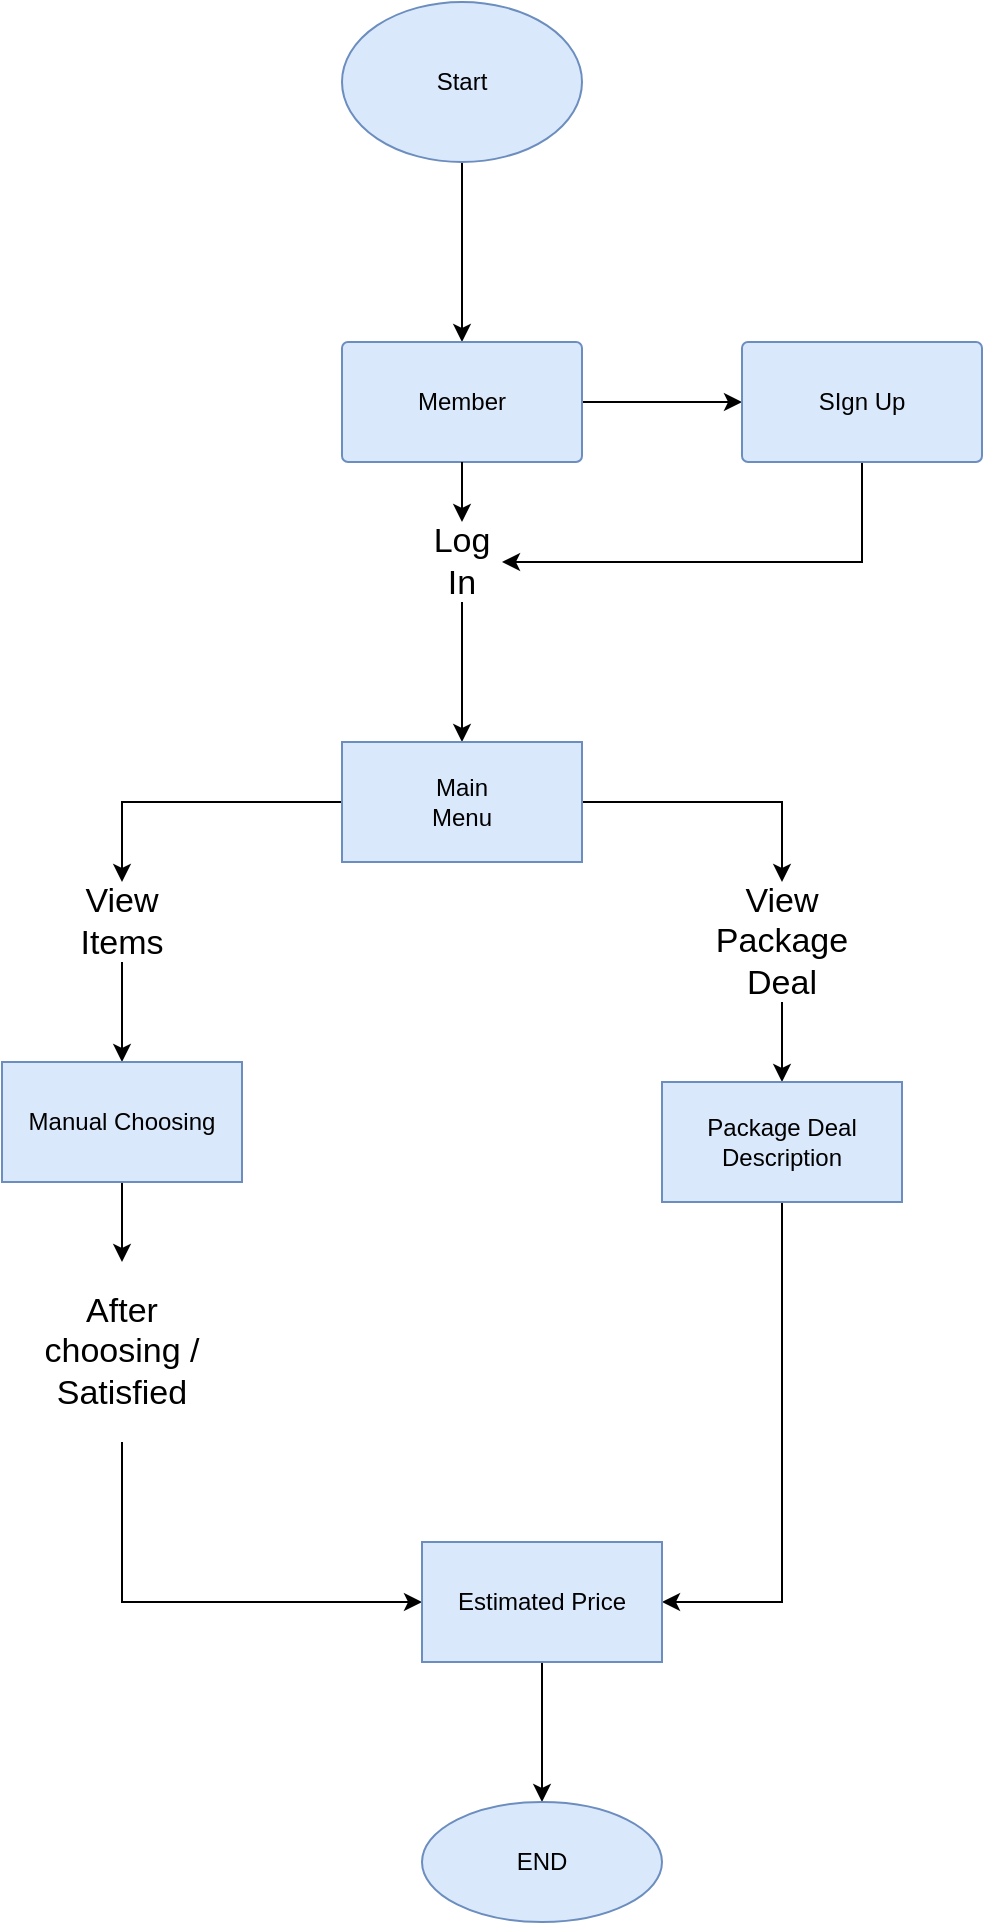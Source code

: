 <mxfile version="13.9.8" type="github">
  <diagram id="oNgz08ZcAJrUu3xDF3t5" name="Page-1">
    <mxGraphModel dx="1802" dy="958" grid="1" gridSize="10" guides="1" tooltips="1" connect="1" arrows="1" fold="1" page="1" pageScale="1" pageWidth="827" pageHeight="1169" math="0" shadow="0">
      <root>
        <mxCell id="0" />
        <mxCell id="1" parent="0" />
        <mxCell id="gRKgHPdodO3kNjb9iB4v-11" value="" style="edgeStyle=orthogonalEdgeStyle;rounded=0;orthogonalLoop=1;jettySize=auto;html=1;" edge="1" parent="1" source="gRKgHPdodO3kNjb9iB4v-3" target="gRKgHPdodO3kNjb9iB4v-10">
          <mxGeometry relative="1" as="geometry" />
        </mxCell>
        <mxCell id="gRKgHPdodO3kNjb9iB4v-3" value="" style="ellipse;whiteSpace=wrap;html=1;rounded=1;strokeColor=#6c8ebf;fillColor=#dae8fc;" vertex="1" parent="1">
          <mxGeometry x="340" y="10" width="120" height="80" as="geometry" />
        </mxCell>
        <mxCell id="gRKgHPdodO3kNjb9iB4v-5" value="Start" style="text;html=1;strokeColor=none;fillColor=none;align=center;verticalAlign=middle;whiteSpace=wrap;rounded=0;" vertex="1" parent="1">
          <mxGeometry x="380" y="40" width="40" height="20" as="geometry" />
        </mxCell>
        <mxCell id="gRKgHPdodO3kNjb9iB4v-22" value="" style="edgeStyle=orthogonalEdgeStyle;rounded=0;orthogonalLoop=1;jettySize=auto;html=1;" edge="1" parent="1" source="gRKgHPdodO3kNjb9iB4v-10" target="gRKgHPdodO3kNjb9iB4v-21">
          <mxGeometry relative="1" as="geometry" />
        </mxCell>
        <mxCell id="gRKgHPdodO3kNjb9iB4v-10" value="" style="whiteSpace=wrap;html=1;rounded=1;strokeColor=#6c8ebf;fillColor=#dae8fc;arcSize=5;" vertex="1" parent="1">
          <mxGeometry x="340" y="180" width="120" height="60" as="geometry" />
        </mxCell>
        <mxCell id="gRKgHPdodO3kNjb9iB4v-12" value="Member" style="text;html=1;strokeColor=none;fillColor=none;align=center;verticalAlign=middle;whiteSpace=wrap;rounded=0;" vertex="1" parent="1">
          <mxGeometry x="380" y="200" width="40" height="20" as="geometry" />
        </mxCell>
        <mxCell id="gRKgHPdodO3kNjb9iB4v-19" value="" style="edgeStyle=orthogonalEdgeStyle;rounded=0;orthogonalLoop=1;jettySize=auto;html=1;" edge="1" parent="1" source="gRKgHPdodO3kNjb9iB4v-15" target="gRKgHPdodO3kNjb9iB4v-18">
          <mxGeometry relative="1" as="geometry" />
        </mxCell>
        <mxCell id="gRKgHPdodO3kNjb9iB4v-15" value="&lt;font style=&quot;font-size: 17px&quot;&gt;Log In&lt;/font&gt;" style="text;html=1;strokeColor=none;fillColor=none;align=center;verticalAlign=middle;whiteSpace=wrap;rounded=0;" vertex="1" parent="1">
          <mxGeometry x="380" y="270" width="40" height="40" as="geometry" />
        </mxCell>
        <mxCell id="gRKgHPdodO3kNjb9iB4v-16" value="" style="edgeStyle=orthogonalEdgeStyle;rounded=0;orthogonalLoop=1;jettySize=auto;html=1;" edge="1" parent="1" source="gRKgHPdodO3kNjb9iB4v-10" target="gRKgHPdodO3kNjb9iB4v-15">
          <mxGeometry relative="1" as="geometry">
            <mxPoint x="400" y="240" as="sourcePoint" />
            <mxPoint x="400" y="320" as="targetPoint" />
          </mxGeometry>
        </mxCell>
        <mxCell id="gRKgHPdodO3kNjb9iB4v-26" value="" style="edgeStyle=orthogonalEdgeStyle;rounded=0;orthogonalLoop=1;jettySize=auto;html=1;" edge="1" parent="1" source="gRKgHPdodO3kNjb9iB4v-18" target="gRKgHPdodO3kNjb9iB4v-25">
          <mxGeometry relative="1" as="geometry" />
        </mxCell>
        <mxCell id="gRKgHPdodO3kNjb9iB4v-30" value="" style="edgeStyle=orthogonalEdgeStyle;rounded=0;orthogonalLoop=1;jettySize=auto;html=1;" edge="1" parent="1" source="gRKgHPdodO3kNjb9iB4v-18" target="gRKgHPdodO3kNjb9iB4v-29">
          <mxGeometry relative="1" as="geometry" />
        </mxCell>
        <mxCell id="gRKgHPdodO3kNjb9iB4v-18" value="" style="whiteSpace=wrap;html=1;fillColor=#dae8fc;strokeColor=#6c8ebf;" vertex="1" parent="1">
          <mxGeometry x="340" y="380" width="120" height="60" as="geometry" />
        </mxCell>
        <mxCell id="gRKgHPdodO3kNjb9iB4v-20" value="Main Menu" style="text;html=1;strokeColor=none;fillColor=none;align=center;verticalAlign=middle;whiteSpace=wrap;rounded=0;" vertex="1" parent="1">
          <mxGeometry x="380" y="400" width="40" height="20" as="geometry" />
        </mxCell>
        <mxCell id="gRKgHPdodO3kNjb9iB4v-24" style="edgeStyle=orthogonalEdgeStyle;rounded=0;orthogonalLoop=1;jettySize=auto;html=1;entryX=1;entryY=0.5;entryDx=0;entryDy=0;exitX=0.5;exitY=1;exitDx=0;exitDy=0;" edge="1" parent="1" source="gRKgHPdodO3kNjb9iB4v-21" target="gRKgHPdodO3kNjb9iB4v-15">
          <mxGeometry relative="1" as="geometry" />
        </mxCell>
        <mxCell id="gRKgHPdodO3kNjb9iB4v-21" value="" style="whiteSpace=wrap;html=1;rounded=1;strokeColor=#6c8ebf;fillColor=#dae8fc;arcSize=5;" vertex="1" parent="1">
          <mxGeometry x="540" y="180" width="120" height="60" as="geometry" />
        </mxCell>
        <mxCell id="gRKgHPdodO3kNjb9iB4v-23" value="SIgn Up" style="text;html=1;strokeColor=none;fillColor=none;align=center;verticalAlign=middle;whiteSpace=wrap;rounded=0;" vertex="1" parent="1">
          <mxGeometry x="560" y="200" width="80" height="20" as="geometry" />
        </mxCell>
        <mxCell id="gRKgHPdodO3kNjb9iB4v-28" value="" style="edgeStyle=orthogonalEdgeStyle;rounded=0;orthogonalLoop=1;jettySize=auto;html=1;" edge="1" parent="1" source="gRKgHPdodO3kNjb9iB4v-25" target="gRKgHPdodO3kNjb9iB4v-27">
          <mxGeometry relative="1" as="geometry" />
        </mxCell>
        <mxCell id="gRKgHPdodO3kNjb9iB4v-25" value="&lt;font style=&quot;font-size: 17px&quot;&gt;View Items&lt;br&gt;&lt;/font&gt;" style="text;html=1;strokeColor=none;fillColor=none;align=center;verticalAlign=middle;whiteSpace=wrap;rounded=0;" vertex="1" parent="1">
          <mxGeometry x="210" y="450" width="40" height="40" as="geometry" />
        </mxCell>
        <mxCell id="gRKgHPdodO3kNjb9iB4v-41" value="" style="edgeStyle=orthogonalEdgeStyle;rounded=0;orthogonalLoop=1;jettySize=auto;html=1;" edge="1" parent="1" source="gRKgHPdodO3kNjb9iB4v-27" target="gRKgHPdodO3kNjb9iB4v-40">
          <mxGeometry relative="1" as="geometry" />
        </mxCell>
        <mxCell id="gRKgHPdodO3kNjb9iB4v-27" value="Manual Choosing" style="whiteSpace=wrap;html=1;fillColor=#dae8fc;strokeColor=#6c8ebf;" vertex="1" parent="1">
          <mxGeometry x="170" y="540" width="120" height="60" as="geometry" />
        </mxCell>
        <mxCell id="gRKgHPdodO3kNjb9iB4v-34" value="" style="edgeStyle=orthogonalEdgeStyle;rounded=0;orthogonalLoop=1;jettySize=auto;html=1;" edge="1" parent="1" source="gRKgHPdodO3kNjb9iB4v-29" target="gRKgHPdodO3kNjb9iB4v-31">
          <mxGeometry relative="1" as="geometry" />
        </mxCell>
        <mxCell id="gRKgHPdodO3kNjb9iB4v-29" value="&lt;font style=&quot;font-size: 17px&quot;&gt;View Package Deal&lt;br&gt;&lt;/font&gt;" style="text;html=1;strokeColor=none;fillColor=none;align=center;verticalAlign=middle;whiteSpace=wrap;rounded=0;" vertex="1" parent="1">
          <mxGeometry x="530" y="450" width="60" height="60" as="geometry" />
        </mxCell>
        <mxCell id="gRKgHPdodO3kNjb9iB4v-51" style="edgeStyle=orthogonalEdgeStyle;rounded=0;orthogonalLoop=1;jettySize=auto;html=1;entryX=1;entryY=0.5;entryDx=0;entryDy=0;" edge="1" parent="1" source="gRKgHPdodO3kNjb9iB4v-31" target="gRKgHPdodO3kNjb9iB4v-42">
          <mxGeometry relative="1" as="geometry" />
        </mxCell>
        <mxCell id="gRKgHPdodO3kNjb9iB4v-31" value="Package Deal Description" style="whiteSpace=wrap;html=1;fillColor=#dae8fc;strokeColor=#6c8ebf;" vertex="1" parent="1">
          <mxGeometry x="500" y="550" width="120" height="60" as="geometry" />
        </mxCell>
        <mxCell id="gRKgHPdodO3kNjb9iB4v-52" style="edgeStyle=orthogonalEdgeStyle;rounded=0;orthogonalLoop=1;jettySize=auto;html=1;entryX=0;entryY=0.5;entryDx=0;entryDy=0;" edge="1" parent="1" source="gRKgHPdodO3kNjb9iB4v-40" target="gRKgHPdodO3kNjb9iB4v-42">
          <mxGeometry relative="1" as="geometry">
            <Array as="points">
              <mxPoint x="230" y="810" />
            </Array>
          </mxGeometry>
        </mxCell>
        <mxCell id="gRKgHPdodO3kNjb9iB4v-40" value="&lt;font style=&quot;font-size: 17px&quot;&gt;After choosing / Satisfied &lt;br&gt;&lt;/font&gt;" style="text;html=1;strokeColor=none;fillColor=none;align=center;verticalAlign=middle;whiteSpace=wrap;rounded=0;" vertex="1" parent="1">
          <mxGeometry x="180" y="640" width="100" height="90" as="geometry" />
        </mxCell>
        <mxCell id="gRKgHPdodO3kNjb9iB4v-46" value="" style="edgeStyle=orthogonalEdgeStyle;rounded=0;orthogonalLoop=1;jettySize=auto;html=1;" edge="1" parent="1" source="gRKgHPdodO3kNjb9iB4v-42" target="gRKgHPdodO3kNjb9iB4v-45">
          <mxGeometry relative="1" as="geometry" />
        </mxCell>
        <mxCell id="gRKgHPdodO3kNjb9iB4v-42" value="Estimated Price" style="whiteSpace=wrap;html=1;strokeColor=#6c8ebf;fillColor=#dae8fc;" vertex="1" parent="1">
          <mxGeometry x="380" y="780" width="120" height="60" as="geometry" />
        </mxCell>
        <mxCell id="gRKgHPdodO3kNjb9iB4v-45" value="END" style="ellipse;whiteSpace=wrap;html=1;strokeColor=#6c8ebf;fillColor=#dae8fc;" vertex="1" parent="1">
          <mxGeometry x="380" y="910" width="120" height="60" as="geometry" />
        </mxCell>
      </root>
    </mxGraphModel>
  </diagram>
</mxfile>

